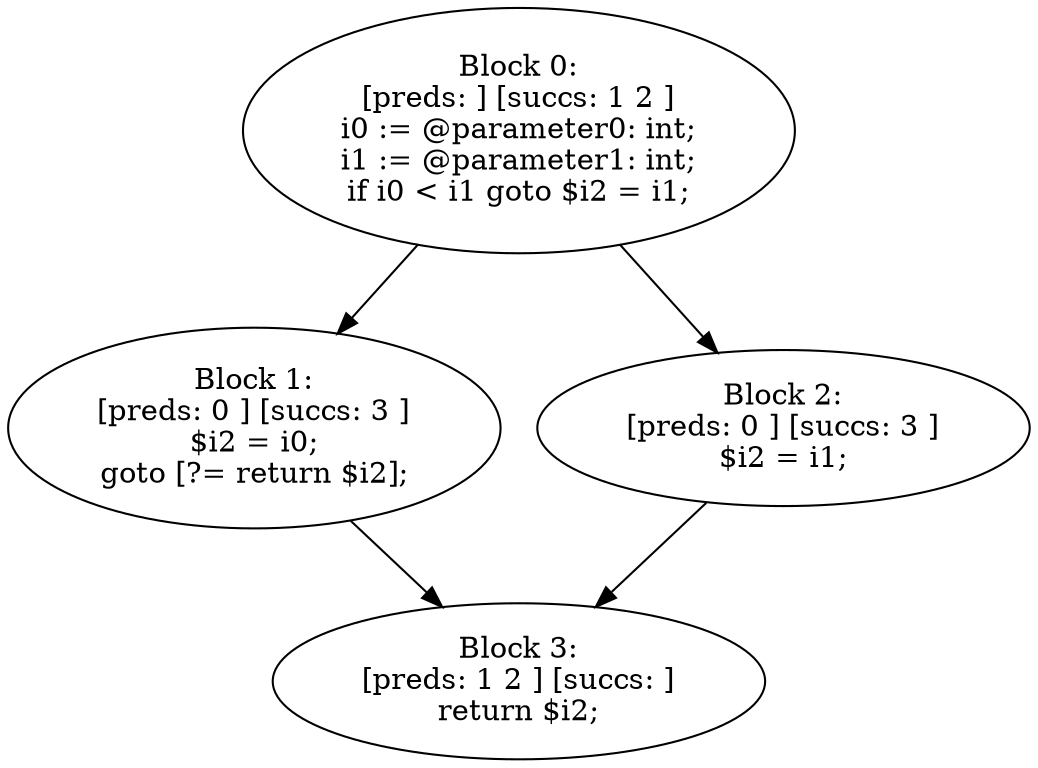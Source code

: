digraph "unitGraph" {
    "Block 0:
[preds: ] [succs: 1 2 ]
i0 := @parameter0: int;
i1 := @parameter1: int;
if i0 < i1 goto $i2 = i1;
"
    "Block 1:
[preds: 0 ] [succs: 3 ]
$i2 = i0;
goto [?= return $i2];
"
    "Block 2:
[preds: 0 ] [succs: 3 ]
$i2 = i1;
"
    "Block 3:
[preds: 1 2 ] [succs: ]
return $i2;
"
    "Block 0:
[preds: ] [succs: 1 2 ]
i0 := @parameter0: int;
i1 := @parameter1: int;
if i0 < i1 goto $i2 = i1;
"->"Block 1:
[preds: 0 ] [succs: 3 ]
$i2 = i0;
goto [?= return $i2];
";
    "Block 0:
[preds: ] [succs: 1 2 ]
i0 := @parameter0: int;
i1 := @parameter1: int;
if i0 < i1 goto $i2 = i1;
"->"Block 2:
[preds: 0 ] [succs: 3 ]
$i2 = i1;
";
    "Block 1:
[preds: 0 ] [succs: 3 ]
$i2 = i0;
goto [?= return $i2];
"->"Block 3:
[preds: 1 2 ] [succs: ]
return $i2;
";
    "Block 2:
[preds: 0 ] [succs: 3 ]
$i2 = i1;
"->"Block 3:
[preds: 1 2 ] [succs: ]
return $i2;
";
}
